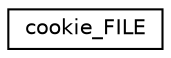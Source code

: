digraph "Graphical Class Hierarchy"
{
  edge [fontname="Helvetica",fontsize="10",labelfontname="Helvetica",labelfontsize="10"];
  node [fontname="Helvetica",fontsize="10",shape=record];
  rankdir="LR";
  Node0 [label="cookie_FILE",height=0.2,width=0.4,color="black", fillcolor="white", style="filled",URL="$structcookie___f_i_l_e.html"];
}
